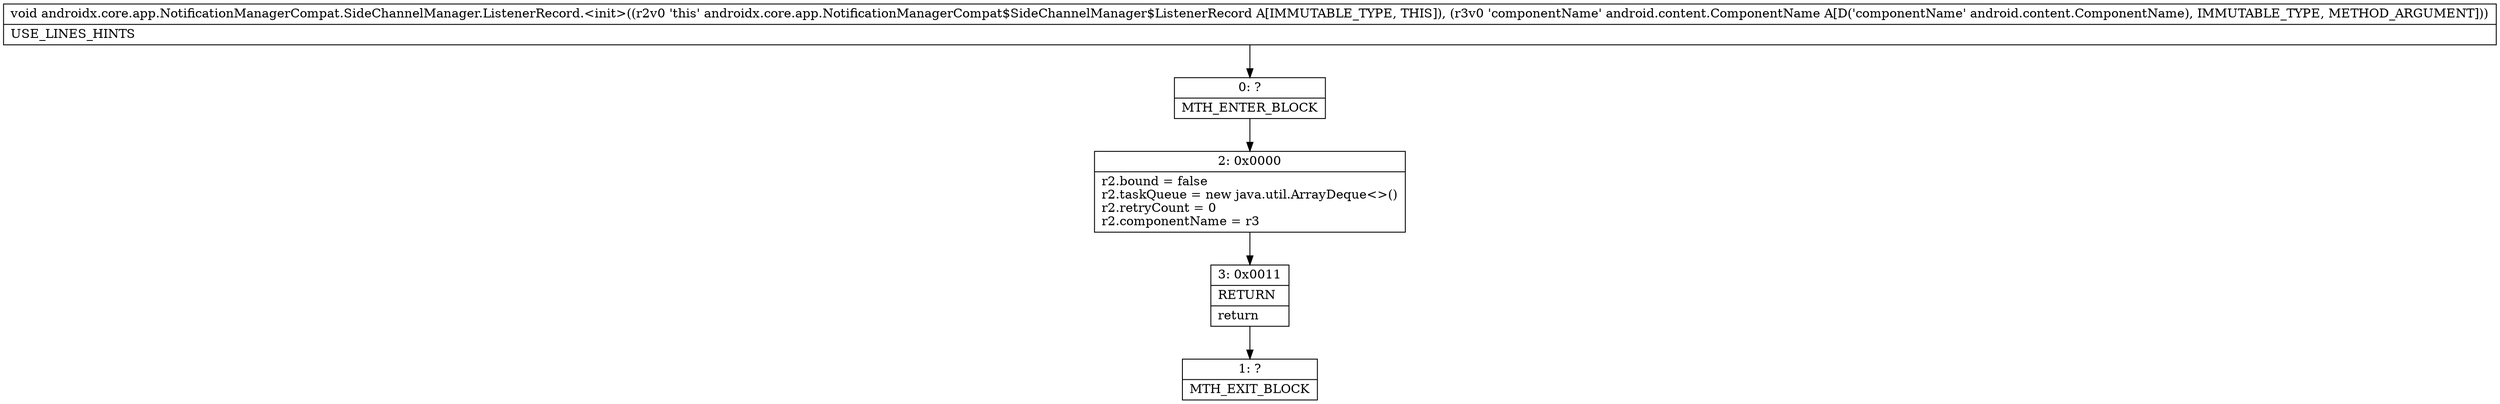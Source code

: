 digraph "CFG forandroidx.core.app.NotificationManagerCompat.SideChannelManager.ListenerRecord.\<init\>(Landroid\/content\/ComponentName;)V" {
Node_0 [shape=record,label="{0\:\ ?|MTH_ENTER_BLOCK\l}"];
Node_2 [shape=record,label="{2\:\ 0x0000|r2.bound = false\lr2.taskQueue = new java.util.ArrayDeque\<\>()\lr2.retryCount = 0\lr2.componentName = r3\l}"];
Node_3 [shape=record,label="{3\:\ 0x0011|RETURN\l|return\l}"];
Node_1 [shape=record,label="{1\:\ ?|MTH_EXIT_BLOCK\l}"];
MethodNode[shape=record,label="{void androidx.core.app.NotificationManagerCompat.SideChannelManager.ListenerRecord.\<init\>((r2v0 'this' androidx.core.app.NotificationManagerCompat$SideChannelManager$ListenerRecord A[IMMUTABLE_TYPE, THIS]), (r3v0 'componentName' android.content.ComponentName A[D('componentName' android.content.ComponentName), IMMUTABLE_TYPE, METHOD_ARGUMENT]))  | USE_LINES_HINTS\l}"];
MethodNode -> Node_0;Node_0 -> Node_2;
Node_2 -> Node_3;
Node_3 -> Node_1;
}

